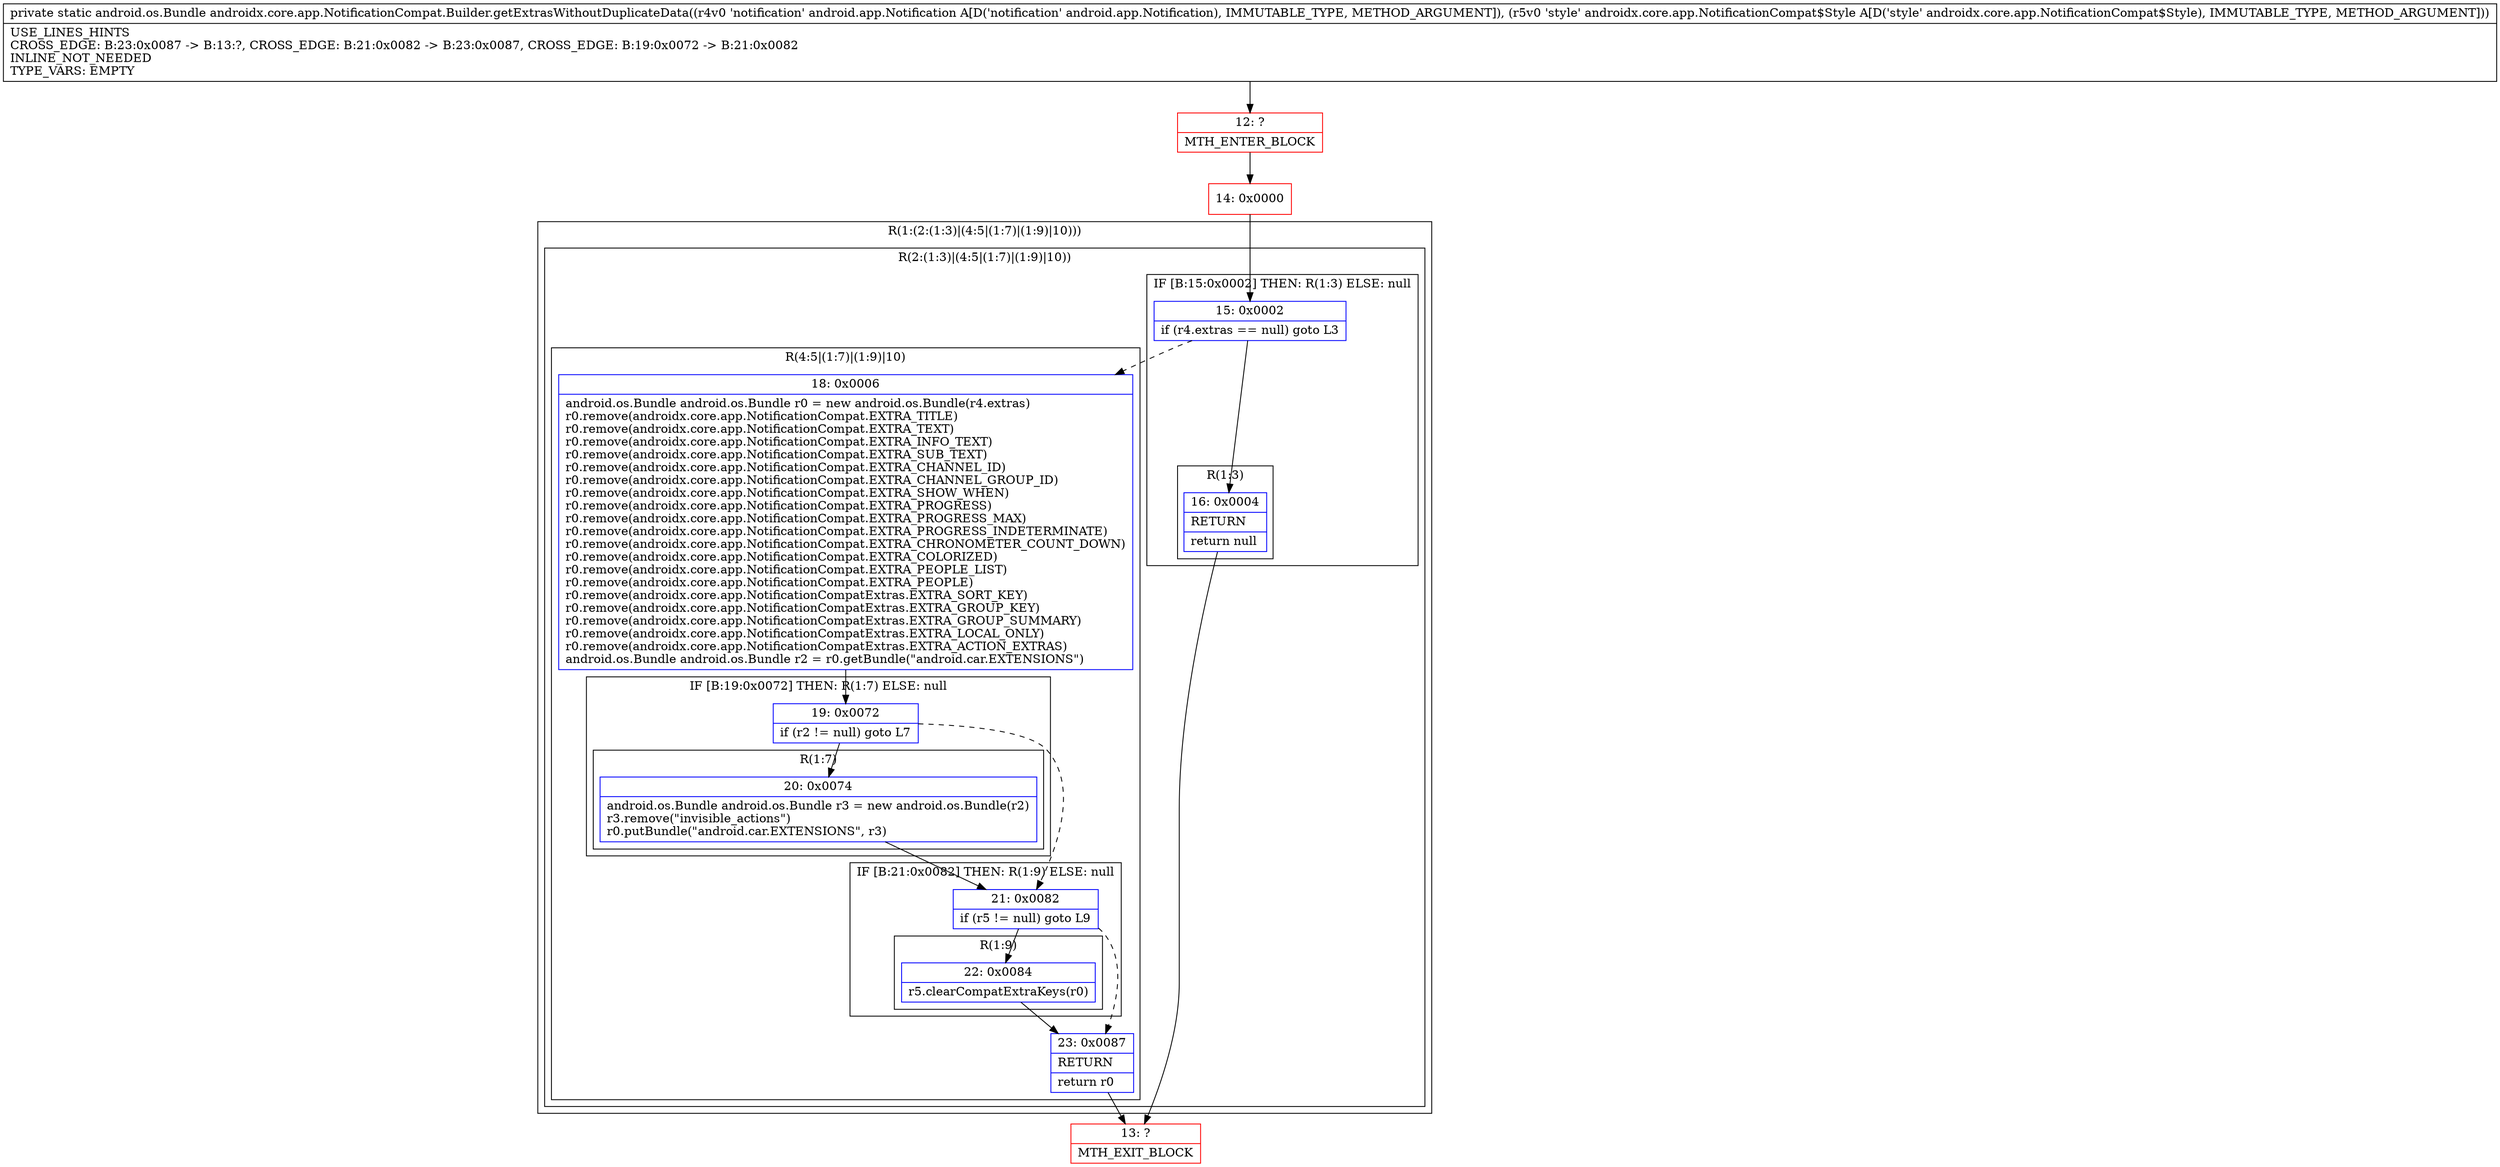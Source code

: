 digraph "CFG forandroidx.core.app.NotificationCompat.Builder.getExtrasWithoutDuplicateData(Landroid\/app\/Notification;Landroidx\/core\/app\/NotificationCompat$Style;)Landroid\/os\/Bundle;" {
subgraph cluster_Region_81525994 {
label = "R(1:(2:(1:3)|(4:5|(1:7)|(1:9)|10)))";
node [shape=record,color=blue];
subgraph cluster_Region_1722646951 {
label = "R(2:(1:3)|(4:5|(1:7)|(1:9)|10))";
node [shape=record,color=blue];
subgraph cluster_IfRegion_1505943793 {
label = "IF [B:15:0x0002] THEN: R(1:3) ELSE: null";
node [shape=record,color=blue];
Node_15 [shape=record,label="{15\:\ 0x0002|if (r4.extras == null) goto L3\l}"];
subgraph cluster_Region_856522921 {
label = "R(1:3)";
node [shape=record,color=blue];
Node_16 [shape=record,label="{16\:\ 0x0004|RETURN\l|return null\l}"];
}
}
subgraph cluster_Region_512081928 {
label = "R(4:5|(1:7)|(1:9)|10)";
node [shape=record,color=blue];
Node_18 [shape=record,label="{18\:\ 0x0006|android.os.Bundle android.os.Bundle r0 = new android.os.Bundle(r4.extras)\lr0.remove(androidx.core.app.NotificationCompat.EXTRA_TITLE)\lr0.remove(androidx.core.app.NotificationCompat.EXTRA_TEXT)\lr0.remove(androidx.core.app.NotificationCompat.EXTRA_INFO_TEXT)\lr0.remove(androidx.core.app.NotificationCompat.EXTRA_SUB_TEXT)\lr0.remove(androidx.core.app.NotificationCompat.EXTRA_CHANNEL_ID)\lr0.remove(androidx.core.app.NotificationCompat.EXTRA_CHANNEL_GROUP_ID)\lr0.remove(androidx.core.app.NotificationCompat.EXTRA_SHOW_WHEN)\lr0.remove(androidx.core.app.NotificationCompat.EXTRA_PROGRESS)\lr0.remove(androidx.core.app.NotificationCompat.EXTRA_PROGRESS_MAX)\lr0.remove(androidx.core.app.NotificationCompat.EXTRA_PROGRESS_INDETERMINATE)\lr0.remove(androidx.core.app.NotificationCompat.EXTRA_CHRONOMETER_COUNT_DOWN)\lr0.remove(androidx.core.app.NotificationCompat.EXTRA_COLORIZED)\lr0.remove(androidx.core.app.NotificationCompat.EXTRA_PEOPLE_LIST)\lr0.remove(androidx.core.app.NotificationCompat.EXTRA_PEOPLE)\lr0.remove(androidx.core.app.NotificationCompatExtras.EXTRA_SORT_KEY)\lr0.remove(androidx.core.app.NotificationCompatExtras.EXTRA_GROUP_KEY)\lr0.remove(androidx.core.app.NotificationCompatExtras.EXTRA_GROUP_SUMMARY)\lr0.remove(androidx.core.app.NotificationCompatExtras.EXTRA_LOCAL_ONLY)\lr0.remove(androidx.core.app.NotificationCompatExtras.EXTRA_ACTION_EXTRAS)\landroid.os.Bundle android.os.Bundle r2 = r0.getBundle(\"android.car.EXTENSIONS\")\l}"];
subgraph cluster_IfRegion_191358641 {
label = "IF [B:19:0x0072] THEN: R(1:7) ELSE: null";
node [shape=record,color=blue];
Node_19 [shape=record,label="{19\:\ 0x0072|if (r2 != null) goto L7\l}"];
subgraph cluster_Region_242447559 {
label = "R(1:7)";
node [shape=record,color=blue];
Node_20 [shape=record,label="{20\:\ 0x0074|android.os.Bundle android.os.Bundle r3 = new android.os.Bundle(r2)\lr3.remove(\"invisible_actions\")\lr0.putBundle(\"android.car.EXTENSIONS\", r3)\l}"];
}
}
subgraph cluster_IfRegion_1760171662 {
label = "IF [B:21:0x0082] THEN: R(1:9) ELSE: null";
node [shape=record,color=blue];
Node_21 [shape=record,label="{21\:\ 0x0082|if (r5 != null) goto L9\l}"];
subgraph cluster_Region_1161774560 {
label = "R(1:9)";
node [shape=record,color=blue];
Node_22 [shape=record,label="{22\:\ 0x0084|r5.clearCompatExtraKeys(r0)\l}"];
}
}
Node_23 [shape=record,label="{23\:\ 0x0087|RETURN\l|return r0\l}"];
}
}
}
Node_12 [shape=record,color=red,label="{12\:\ ?|MTH_ENTER_BLOCK\l}"];
Node_14 [shape=record,color=red,label="{14\:\ 0x0000}"];
Node_13 [shape=record,color=red,label="{13\:\ ?|MTH_EXIT_BLOCK\l}"];
MethodNode[shape=record,label="{private static android.os.Bundle androidx.core.app.NotificationCompat.Builder.getExtrasWithoutDuplicateData((r4v0 'notification' android.app.Notification A[D('notification' android.app.Notification), IMMUTABLE_TYPE, METHOD_ARGUMENT]), (r5v0 'style' androidx.core.app.NotificationCompat$Style A[D('style' androidx.core.app.NotificationCompat$Style), IMMUTABLE_TYPE, METHOD_ARGUMENT]))  | USE_LINES_HINTS\lCROSS_EDGE: B:23:0x0087 \-\> B:13:?, CROSS_EDGE: B:21:0x0082 \-\> B:23:0x0087, CROSS_EDGE: B:19:0x0072 \-\> B:21:0x0082\lINLINE_NOT_NEEDED\lTYPE_VARS: EMPTY\l}"];
MethodNode -> Node_12;Node_15 -> Node_16;
Node_15 -> Node_18[style=dashed];
Node_16 -> Node_13;
Node_18 -> Node_19;
Node_19 -> Node_20;
Node_19 -> Node_21[style=dashed];
Node_20 -> Node_21;
Node_21 -> Node_22;
Node_21 -> Node_23[style=dashed];
Node_22 -> Node_23;
Node_23 -> Node_13;
Node_12 -> Node_14;
Node_14 -> Node_15;
}

